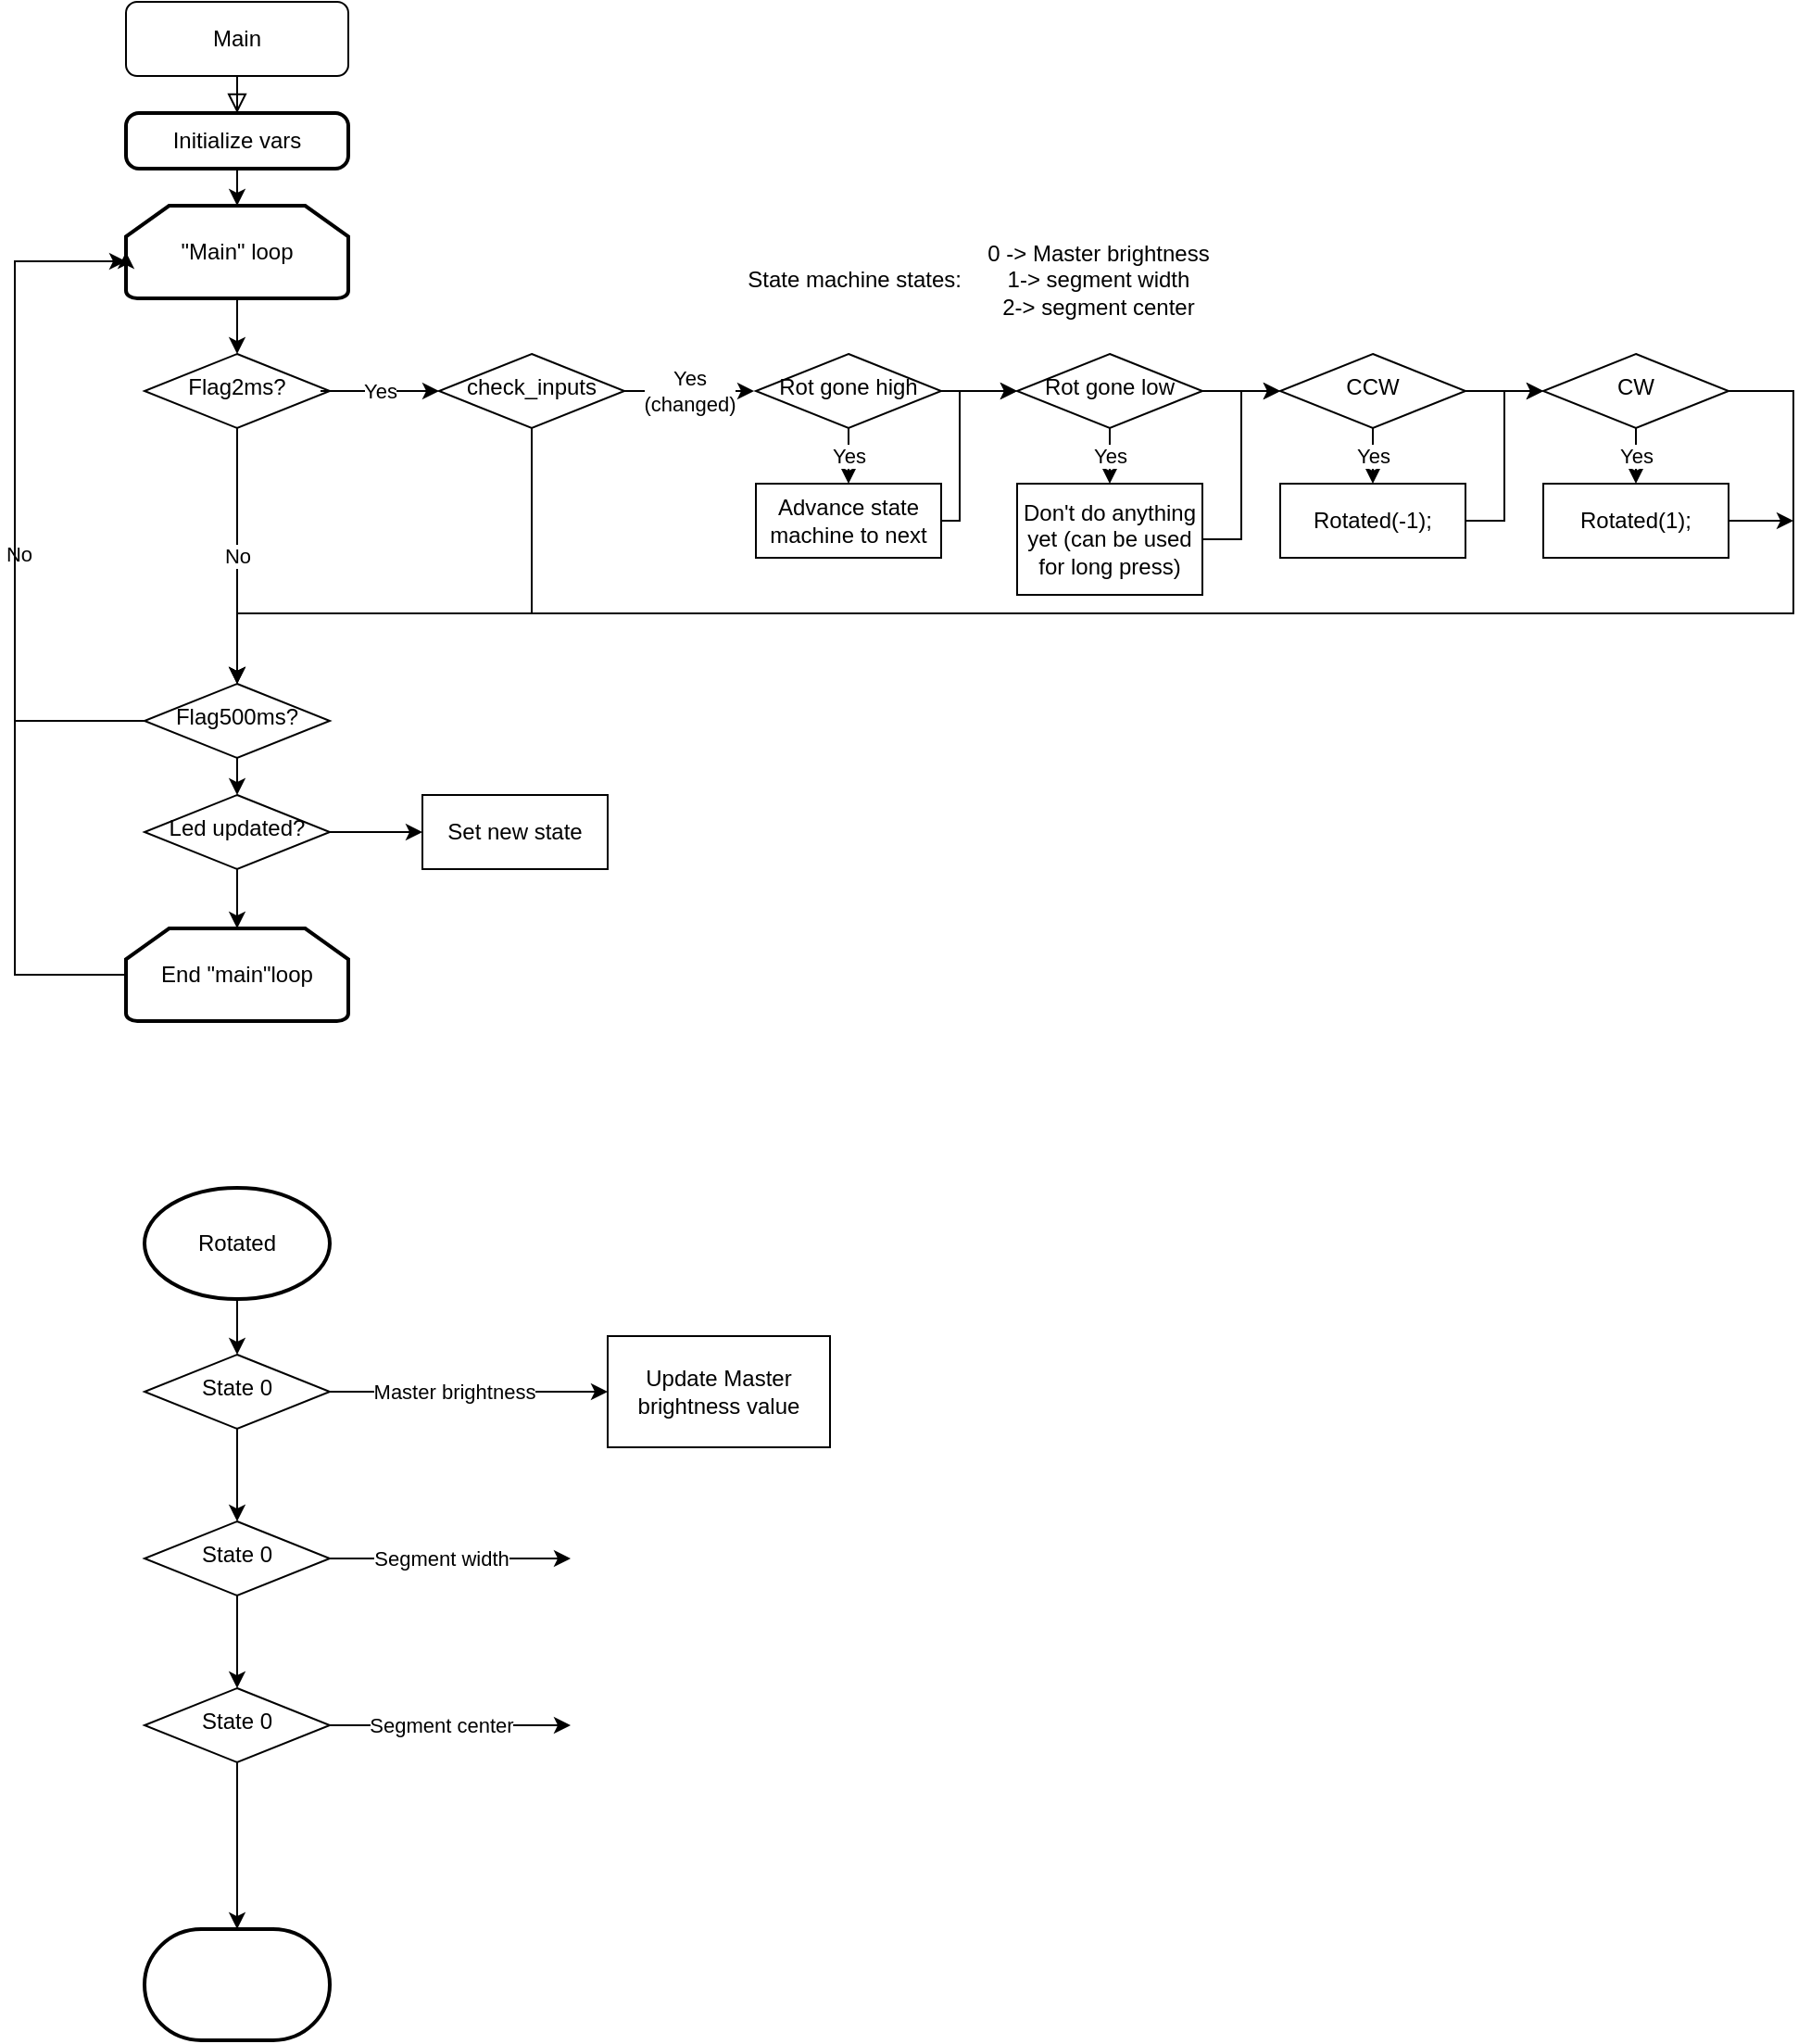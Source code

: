 <mxfile version="13.9.9" type="device"><diagram id="C5RBs43oDa-KdzZeNtuy" name="Page-1"><mxGraphModel dx="1627" dy="979" grid="1" gridSize="10" guides="1" tooltips="1" connect="1" arrows="1" fold="1" page="1" pageScale="1" pageWidth="2339" pageHeight="3300" math="0" shadow="0"><root><mxCell id="WIyWlLk6GJQsqaUBKTNV-0"/><mxCell id="WIyWlLk6GJQsqaUBKTNV-1" parent="WIyWlLk6GJQsqaUBKTNV-0"/><mxCell id="WIyWlLk6GJQsqaUBKTNV-2" value="" style="rounded=0;html=1;jettySize=auto;orthogonalLoop=1;fontSize=11;endArrow=block;endFill=0;endSize=8;strokeWidth=1;shadow=0;labelBackgroundColor=none;edgeStyle=orthogonalEdgeStyle;" parent="WIyWlLk6GJQsqaUBKTNV-1" source="7zxbpASHK09tnHJbOTU0-4" edge="1"><mxGeometry relative="1" as="geometry"><mxPoint x="220" y="170" as="targetPoint"/><Array as="points"><mxPoint x="220" y="170"/></Array></mxGeometry></mxCell><mxCell id="WIyWlLk6GJQsqaUBKTNV-3" value="Main" style="rounded=1;whiteSpace=wrap;html=1;fontSize=12;glass=0;strokeWidth=1;shadow=0;" parent="WIyWlLk6GJQsqaUBKTNV-1" vertex="1"><mxGeometry x="160" y="80" width="120" height="40" as="geometry"/></mxCell><mxCell id="7zxbpASHK09tnHJbOTU0-2" value="&quot;Main&quot; loop" style="strokeWidth=2;html=1;shape=mxgraph.flowchart.loop_limit;whiteSpace=wrap;" vertex="1" parent="WIyWlLk6GJQsqaUBKTNV-1"><mxGeometry x="160" y="190" width="120" height="50" as="geometry"/></mxCell><mxCell id="7zxbpASHK09tnHJbOTU0-19" value="No" style="edgeStyle=orthogonalEdgeStyle;rounded=0;orthogonalLoop=1;jettySize=auto;html=1;exitX=0.5;exitY=1;exitDx=0;exitDy=0;entryX=0.5;entryY=0;entryDx=0;entryDy=0;" edge="1" parent="WIyWlLk6GJQsqaUBKTNV-1" source="7zxbpASHK09tnHJbOTU0-5" target="7zxbpASHK09tnHJbOTU0-14"><mxGeometry relative="1" as="geometry"/></mxCell><mxCell id="7zxbpASHK09tnHJbOTU0-5" value="Flag2ms?" style="rhombus;whiteSpace=wrap;html=1;shadow=0;fontFamily=Helvetica;fontSize=12;align=center;strokeWidth=1;spacing=6;spacingTop=-4;" vertex="1" parent="WIyWlLk6GJQsqaUBKTNV-1"><mxGeometry x="170" y="270" width="100" height="40" as="geometry"/></mxCell><mxCell id="7zxbpASHK09tnHJbOTU0-7" value="Yes" style="endArrow=classic;html=1;entryX=0;entryY=0.5;entryDx=0;entryDy=0;" edge="1" parent="WIyWlLk6GJQsqaUBKTNV-1" target="7zxbpASHK09tnHJbOTU0-12"><mxGeometry width="50" height="50" relative="1" as="geometry"><mxPoint x="265" y="290" as="sourcePoint"/><mxPoint x="335" y="290" as="targetPoint"/></mxGeometry></mxCell><mxCell id="7zxbpASHK09tnHJbOTU0-9" value="" style="endArrow=classic;html=1;exitX=0.5;exitY=1;exitDx=0;exitDy=0;exitPerimeter=0;" edge="1" parent="WIyWlLk6GJQsqaUBKTNV-1" source="7zxbpASHK09tnHJbOTU0-2" target="7zxbpASHK09tnHJbOTU0-5"><mxGeometry width="50" height="50" relative="1" as="geometry"><mxPoint x="215" y="240" as="sourcePoint"/><mxPoint x="265" y="190" as="targetPoint"/></mxGeometry></mxCell><mxCell id="7zxbpASHK09tnHJbOTU0-11" value="" style="endArrow=classic;html=1;" edge="1" parent="WIyWlLk6GJQsqaUBKTNV-1" target="7zxbpASHK09tnHJbOTU0-2"><mxGeometry width="50" height="50" relative="1" as="geometry"><mxPoint x="220" y="170" as="sourcePoint"/><mxPoint x="270" y="120" as="targetPoint"/></mxGeometry></mxCell><mxCell id="7zxbpASHK09tnHJbOTU0-18" style="edgeStyle=orthogonalEdgeStyle;rounded=0;orthogonalLoop=1;jettySize=auto;html=1;exitX=0.5;exitY=1;exitDx=0;exitDy=0;entryX=0.5;entryY=0;entryDx=0;entryDy=0;" edge="1" parent="WIyWlLk6GJQsqaUBKTNV-1" source="7zxbpASHK09tnHJbOTU0-12" target="7zxbpASHK09tnHJbOTU0-14"><mxGeometry relative="1" as="geometry"><Array as="points"><mxPoint x="379" y="410"/><mxPoint x="220" y="410"/></Array></mxGeometry></mxCell><mxCell id="7zxbpASHK09tnHJbOTU0-12" value="check_inputs" style="rhombus;whiteSpace=wrap;html=1;shadow=0;fontFamily=Helvetica;fontSize=12;align=center;strokeWidth=1;spacing=6;spacingTop=-4;" vertex="1" parent="WIyWlLk6GJQsqaUBKTNV-1"><mxGeometry x="329" y="270" width="100" height="40" as="geometry"/></mxCell><mxCell id="7zxbpASHK09tnHJbOTU0-13" value="Yes &lt;br&gt;(changed)" style="endArrow=classic;html=1;" edge="1" parent="WIyWlLk6GJQsqaUBKTNV-1"><mxGeometry width="50" height="50" relative="1" as="geometry"><mxPoint x="429" y="290" as="sourcePoint"/><mxPoint x="499" y="290" as="targetPoint"/></mxGeometry></mxCell><mxCell id="7zxbpASHK09tnHJbOTU0-39" style="edgeStyle=orthogonalEdgeStyle;rounded=0;orthogonalLoop=1;jettySize=auto;html=1;exitX=0;exitY=0.5;exitDx=0;exitDy=0;" edge="1" parent="WIyWlLk6GJQsqaUBKTNV-1" source="7zxbpASHK09tnHJbOTU0-14" target="7zxbpASHK09tnHJbOTU0-2"><mxGeometry relative="1" as="geometry"><mxPoint x="130" y="220" as="targetPoint"/><Array as="points"><mxPoint x="100" y="468"/><mxPoint x="100" y="220"/></Array></mxGeometry></mxCell><mxCell id="7zxbpASHK09tnHJbOTU0-40" value="No" style="edgeLabel;html=1;align=center;verticalAlign=middle;resizable=0;points=[];" vertex="1" connectable="0" parent="7zxbpASHK09tnHJbOTU0-39"><mxGeometry x="-0.153" y="-2" relative="1" as="geometry"><mxPoint as="offset"/></mxGeometry></mxCell><mxCell id="7zxbpASHK09tnHJbOTU0-44" style="edgeStyle=orthogonalEdgeStyle;rounded=0;orthogonalLoop=1;jettySize=auto;html=1;exitX=0.5;exitY=1;exitDx=0;exitDy=0;entryX=0.5;entryY=0;entryDx=0;entryDy=0;" edge="1" parent="WIyWlLk6GJQsqaUBKTNV-1" source="7zxbpASHK09tnHJbOTU0-14" target="7zxbpASHK09tnHJbOTU0-43"><mxGeometry relative="1" as="geometry"/></mxCell><mxCell id="7zxbpASHK09tnHJbOTU0-14" value="Flag500ms?" style="rhombus;whiteSpace=wrap;html=1;shadow=0;fontFamily=Helvetica;fontSize=12;align=center;strokeWidth=1;spacing=6;spacingTop=-4;" vertex="1" parent="WIyWlLk6GJQsqaUBKTNV-1"><mxGeometry x="170" y="448" width="100" height="40" as="geometry"/></mxCell><mxCell id="7zxbpASHK09tnHJbOTU0-4" value="Initialize vars" style="rounded=1;whiteSpace=wrap;html=1;absoluteArcSize=1;arcSize=14;strokeWidth=2;" vertex="1" parent="WIyWlLk6GJQsqaUBKTNV-1"><mxGeometry x="160" y="140" width="120" height="30" as="geometry"/></mxCell><mxCell id="7zxbpASHK09tnHJbOTU0-15" value="" style="rounded=0;html=1;jettySize=auto;orthogonalLoop=1;fontSize=11;endArrow=block;endFill=0;endSize=8;strokeWidth=1;shadow=0;labelBackgroundColor=none;edgeStyle=orthogonalEdgeStyle;" edge="1" parent="WIyWlLk6GJQsqaUBKTNV-1" source="WIyWlLk6GJQsqaUBKTNV-3" target="7zxbpASHK09tnHJbOTU0-4"><mxGeometry relative="1" as="geometry"><mxPoint x="220" y="120" as="sourcePoint"/><mxPoint x="220" y="170" as="targetPoint"/><Array as="points"/></mxGeometry></mxCell><mxCell id="7zxbpASHK09tnHJbOTU0-22" value="Yes" style="edgeStyle=orthogonalEdgeStyle;rounded=0;orthogonalLoop=1;jettySize=auto;html=1;exitX=0.5;exitY=1;exitDx=0;exitDy=0;entryX=0.5;entryY=0;entryDx=0;entryDy=0;" edge="1" parent="WIyWlLk6GJQsqaUBKTNV-1" source="7zxbpASHK09tnHJbOTU0-17" target="7zxbpASHK09tnHJbOTU0-20"><mxGeometry relative="1" as="geometry"/></mxCell><mxCell id="7zxbpASHK09tnHJbOTU0-32" style="edgeStyle=orthogonalEdgeStyle;rounded=0;orthogonalLoop=1;jettySize=auto;html=1;exitX=1;exitY=0.5;exitDx=0;exitDy=0;entryX=0;entryY=0.5;entryDx=0;entryDy=0;" edge="1" parent="WIyWlLk6GJQsqaUBKTNV-1" source="7zxbpASHK09tnHJbOTU0-17" target="7zxbpASHK09tnHJbOTU0-24"><mxGeometry relative="1" as="geometry"/></mxCell><mxCell id="7zxbpASHK09tnHJbOTU0-17" value="Rot gone high" style="rhombus;whiteSpace=wrap;html=1;shadow=0;fontFamily=Helvetica;fontSize=12;align=center;strokeWidth=1;spacing=6;spacingTop=-4;" vertex="1" parent="WIyWlLk6GJQsqaUBKTNV-1"><mxGeometry x="500" y="270" width="100" height="40" as="geometry"/></mxCell><mxCell id="7zxbpASHK09tnHJbOTU0-36" style="edgeStyle=orthogonalEdgeStyle;rounded=0;orthogonalLoop=1;jettySize=auto;html=1;exitX=1;exitY=0.5;exitDx=0;exitDy=0;entryX=0;entryY=0.5;entryDx=0;entryDy=0;" edge="1" parent="WIyWlLk6GJQsqaUBKTNV-1" source="7zxbpASHK09tnHJbOTU0-20" target="7zxbpASHK09tnHJbOTU0-24"><mxGeometry relative="1" as="geometry"><mxPoint x="641" y="250" as="targetPoint"/><Array as="points"><mxPoint x="610" y="360"/><mxPoint x="610" y="290"/></Array></mxGeometry></mxCell><mxCell id="7zxbpASHK09tnHJbOTU0-20" value="Advance state&lt;br&gt;machine to next" style="rounded=0;whiteSpace=wrap;html=1;" vertex="1" parent="WIyWlLk6GJQsqaUBKTNV-1"><mxGeometry x="500" y="340" width="100" height="40" as="geometry"/></mxCell><mxCell id="7zxbpASHK09tnHJbOTU0-23" value="Yes" style="edgeStyle=orthogonalEdgeStyle;rounded=0;orthogonalLoop=1;jettySize=auto;html=1;exitX=0.5;exitY=1;exitDx=0;exitDy=0;entryX=0.5;entryY=0;entryDx=0;entryDy=0;" edge="1" parent="WIyWlLk6GJQsqaUBKTNV-1" source="7zxbpASHK09tnHJbOTU0-24" target="7zxbpASHK09tnHJbOTU0-25"><mxGeometry relative="1" as="geometry"/></mxCell><mxCell id="7zxbpASHK09tnHJbOTU0-33" style="edgeStyle=orthogonalEdgeStyle;rounded=0;orthogonalLoop=1;jettySize=auto;html=1;exitX=1;exitY=0.5;exitDx=0;exitDy=0;entryX=0;entryY=0.5;entryDx=0;entryDy=0;" edge="1" parent="WIyWlLk6GJQsqaUBKTNV-1" source="7zxbpASHK09tnHJbOTU0-24" target="7zxbpASHK09tnHJbOTU0-27"><mxGeometry relative="1" as="geometry"/></mxCell><mxCell id="7zxbpASHK09tnHJbOTU0-24" value="Rot gone low" style="rhombus;whiteSpace=wrap;html=1;shadow=0;fontFamily=Helvetica;fontSize=12;align=center;strokeWidth=1;spacing=6;spacingTop=-4;" vertex="1" parent="WIyWlLk6GJQsqaUBKTNV-1"><mxGeometry x="641" y="270" width="100" height="40" as="geometry"/></mxCell><mxCell id="7zxbpASHK09tnHJbOTU0-37" style="edgeStyle=orthogonalEdgeStyle;rounded=0;orthogonalLoop=1;jettySize=auto;html=1;exitX=1;exitY=0.5;exitDx=0;exitDy=0;entryX=0;entryY=0.5;entryDx=0;entryDy=0;" edge="1" parent="WIyWlLk6GJQsqaUBKTNV-1" source="7zxbpASHK09tnHJbOTU0-25" target="7zxbpASHK09tnHJbOTU0-27"><mxGeometry relative="1" as="geometry"><mxPoint x="770" y="310" as="targetPoint"/></mxGeometry></mxCell><mxCell id="7zxbpASHK09tnHJbOTU0-25" value="Don't do anything&lt;br&gt;yet (can be used for long press)" style="rounded=0;whiteSpace=wrap;html=1;" vertex="1" parent="WIyWlLk6GJQsqaUBKTNV-1"><mxGeometry x="641" y="340" width="100" height="60" as="geometry"/></mxCell><mxCell id="7zxbpASHK09tnHJbOTU0-26" value="Yes" style="edgeStyle=orthogonalEdgeStyle;rounded=0;orthogonalLoop=1;jettySize=auto;html=1;exitX=0.5;exitY=1;exitDx=0;exitDy=0;entryX=0.5;entryY=0;entryDx=0;entryDy=0;" edge="1" parent="WIyWlLk6GJQsqaUBKTNV-1" source="7zxbpASHK09tnHJbOTU0-27" target="7zxbpASHK09tnHJbOTU0-28"><mxGeometry relative="1" as="geometry"/></mxCell><mxCell id="7zxbpASHK09tnHJbOTU0-34" style="edgeStyle=orthogonalEdgeStyle;rounded=0;orthogonalLoop=1;jettySize=auto;html=1;exitX=1;exitY=0.5;exitDx=0;exitDy=0;" edge="1" parent="WIyWlLk6GJQsqaUBKTNV-1" source="7zxbpASHK09tnHJbOTU0-27" target="7zxbpASHK09tnHJbOTU0-30"><mxGeometry relative="1" as="geometry"/></mxCell><mxCell id="7zxbpASHK09tnHJbOTU0-27" value="CCW" style="rhombus;whiteSpace=wrap;html=1;shadow=0;fontFamily=Helvetica;fontSize=12;align=center;strokeWidth=1;spacing=6;spacingTop=-4;" vertex="1" parent="WIyWlLk6GJQsqaUBKTNV-1"><mxGeometry x="783" y="270" width="100" height="40" as="geometry"/></mxCell><mxCell id="7zxbpASHK09tnHJbOTU0-38" style="edgeStyle=orthogonalEdgeStyle;rounded=0;orthogonalLoop=1;jettySize=auto;html=1;exitX=1;exitY=0.5;exitDx=0;exitDy=0;entryX=0;entryY=0.5;entryDx=0;entryDy=0;" edge="1" parent="WIyWlLk6GJQsqaUBKTNV-1" source="7zxbpASHK09tnHJbOTU0-28" target="7zxbpASHK09tnHJbOTU0-30"><mxGeometry relative="1" as="geometry"/></mxCell><mxCell id="7zxbpASHK09tnHJbOTU0-28" value="Rotated(-1);" style="rounded=0;whiteSpace=wrap;html=1;" vertex="1" parent="WIyWlLk6GJQsqaUBKTNV-1"><mxGeometry x="783" y="340" width="100" height="40" as="geometry"/></mxCell><mxCell id="7zxbpASHK09tnHJbOTU0-29" value="Yes" style="edgeStyle=orthogonalEdgeStyle;rounded=0;orthogonalLoop=1;jettySize=auto;html=1;exitX=0.5;exitY=1;exitDx=0;exitDy=0;entryX=0.5;entryY=0;entryDx=0;entryDy=0;" edge="1" parent="WIyWlLk6GJQsqaUBKTNV-1" source="7zxbpASHK09tnHJbOTU0-30" target="7zxbpASHK09tnHJbOTU0-31"><mxGeometry relative="1" as="geometry"/></mxCell><mxCell id="7zxbpASHK09tnHJbOTU0-35" style="edgeStyle=orthogonalEdgeStyle;rounded=0;orthogonalLoop=1;jettySize=auto;html=1;exitX=1;exitY=0.5;exitDx=0;exitDy=0;entryX=0.5;entryY=0;entryDx=0;entryDy=0;" edge="1" parent="WIyWlLk6GJQsqaUBKTNV-1" source="7zxbpASHK09tnHJbOTU0-30" target="7zxbpASHK09tnHJbOTU0-14"><mxGeometry relative="1" as="geometry"><mxPoint x="1065" y="410" as="targetPoint"/><Array as="points"><mxPoint x="1060" y="290"/><mxPoint x="1060" y="410"/><mxPoint x="220" y="410"/></Array></mxGeometry></mxCell><mxCell id="7zxbpASHK09tnHJbOTU0-30" value="CW" style="rhombus;whiteSpace=wrap;html=1;shadow=0;fontFamily=Helvetica;fontSize=12;align=center;strokeWidth=1;spacing=6;spacingTop=-4;" vertex="1" parent="WIyWlLk6GJQsqaUBKTNV-1"><mxGeometry x="925" y="270" width="100" height="40" as="geometry"/></mxCell><mxCell id="7zxbpASHK09tnHJbOTU0-41" style="edgeStyle=orthogonalEdgeStyle;rounded=0;orthogonalLoop=1;jettySize=auto;html=1;exitX=1;exitY=0.5;exitDx=0;exitDy=0;" edge="1" parent="WIyWlLk6GJQsqaUBKTNV-1" source="7zxbpASHK09tnHJbOTU0-31"><mxGeometry relative="1" as="geometry"><mxPoint x="1060" y="359.857" as="targetPoint"/></mxGeometry></mxCell><mxCell id="7zxbpASHK09tnHJbOTU0-31" value="&lt;span&gt;Rotated(1);&lt;/span&gt;" style="rounded=0;whiteSpace=wrap;html=1;" vertex="1" parent="WIyWlLk6GJQsqaUBKTNV-1"><mxGeometry x="925" y="340" width="100" height="40" as="geometry"/></mxCell><mxCell id="7zxbpASHK09tnHJbOTU0-42" value="Set new state" style="rounded=0;whiteSpace=wrap;html=1;" vertex="1" parent="WIyWlLk6GJQsqaUBKTNV-1"><mxGeometry x="320" y="508" width="100" height="40" as="geometry"/></mxCell><mxCell id="7zxbpASHK09tnHJbOTU0-45" style="edgeStyle=orthogonalEdgeStyle;rounded=0;orthogonalLoop=1;jettySize=auto;html=1;exitX=1;exitY=0.5;exitDx=0;exitDy=0;entryX=0;entryY=0.5;entryDx=0;entryDy=0;" edge="1" parent="WIyWlLk6GJQsqaUBKTNV-1" source="7zxbpASHK09tnHJbOTU0-43" target="7zxbpASHK09tnHJbOTU0-42"><mxGeometry relative="1" as="geometry"/></mxCell><mxCell id="7zxbpASHK09tnHJbOTU0-64" style="edgeStyle=orthogonalEdgeStyle;rounded=0;orthogonalLoop=1;jettySize=auto;html=1;exitX=0.5;exitY=1;exitDx=0;exitDy=0;" edge="1" parent="WIyWlLk6GJQsqaUBKTNV-1" source="7zxbpASHK09tnHJbOTU0-43" target="7zxbpASHK09tnHJbOTU0-63"><mxGeometry relative="1" as="geometry"/></mxCell><mxCell id="7zxbpASHK09tnHJbOTU0-43" value="Led updated?" style="rhombus;whiteSpace=wrap;html=1;shadow=0;fontFamily=Helvetica;fontSize=12;align=center;strokeWidth=1;spacing=6;spacingTop=-4;" vertex="1" parent="WIyWlLk6GJQsqaUBKTNV-1"><mxGeometry x="170" y="508" width="100" height="40" as="geometry"/></mxCell><mxCell id="7zxbpASHK09tnHJbOTU0-46" value="0 -&amp;gt; Master brightness&lt;br&gt;1-&amp;gt; segment width&lt;br&gt;2-&amp;gt; segment center" style="text;html=1;strokeColor=none;fillColor=none;align=center;verticalAlign=middle;whiteSpace=wrap;rounded=0;" vertex="1" parent="WIyWlLk6GJQsqaUBKTNV-1"><mxGeometry x="620" y="220" width="130" height="20" as="geometry"/></mxCell><mxCell id="7zxbpASHK09tnHJbOTU0-47" value="State machine states:&amp;nbsp;" style="text;html=1;strokeColor=none;fillColor=none;align=center;verticalAlign=middle;whiteSpace=wrap;rounded=0;" vertex="1" parent="WIyWlLk6GJQsqaUBKTNV-1"><mxGeometry x="490" y="220" width="130" height="20" as="geometry"/></mxCell><mxCell id="7zxbpASHK09tnHJbOTU0-50" style="edgeStyle=orthogonalEdgeStyle;rounded=0;orthogonalLoop=1;jettySize=auto;html=1;exitX=0.5;exitY=1;exitDx=0;exitDy=0;entryX=0.5;entryY=0;entryDx=0;entryDy=0;exitPerimeter=0;" edge="1" parent="WIyWlLk6GJQsqaUBKTNV-1" source="7zxbpASHK09tnHJbOTU0-61" target="7zxbpASHK09tnHJbOTU0-49"><mxGeometry relative="1" as="geometry"><mxPoint x="220" y="790.0" as="sourcePoint"/></mxGeometry></mxCell><mxCell id="7zxbpASHK09tnHJbOTU0-51" style="edgeStyle=orthogonalEdgeStyle;rounded=0;orthogonalLoop=1;jettySize=auto;html=1;exitX=1;exitY=0.5;exitDx=0;exitDy=0;entryX=0;entryY=0.5;entryDx=0;entryDy=0;" edge="1" parent="WIyWlLk6GJQsqaUBKTNV-1" source="7zxbpASHK09tnHJbOTU0-49" target="7zxbpASHK09tnHJbOTU0-67"><mxGeometry relative="1" as="geometry"><mxPoint x="400" y="830" as="targetPoint"/></mxGeometry></mxCell><mxCell id="7zxbpASHK09tnHJbOTU0-52" value="Master brightness" style="edgeLabel;html=1;align=center;verticalAlign=middle;resizable=0;points=[];" vertex="1" connectable="0" parent="7zxbpASHK09tnHJbOTU0-51"><mxGeometry x="-0.324" relative="1" as="geometry"><mxPoint x="15.86" as="offset"/></mxGeometry></mxCell><mxCell id="7zxbpASHK09tnHJbOTU0-59" style="edgeStyle=orthogonalEdgeStyle;rounded=0;orthogonalLoop=1;jettySize=auto;html=1;exitX=0.5;exitY=1;exitDx=0;exitDy=0;entryX=0.5;entryY=0;entryDx=0;entryDy=0;" edge="1" parent="WIyWlLk6GJQsqaUBKTNV-1" source="7zxbpASHK09tnHJbOTU0-49" target="7zxbpASHK09tnHJbOTU0-55"><mxGeometry relative="1" as="geometry"/></mxCell><mxCell id="7zxbpASHK09tnHJbOTU0-49" value="State 0" style="rhombus;whiteSpace=wrap;html=1;shadow=0;fontFamily=Helvetica;fontSize=12;align=center;strokeWidth=1;spacing=6;spacingTop=-4;" vertex="1" parent="WIyWlLk6GJQsqaUBKTNV-1"><mxGeometry x="170" y="810" width="100" height="40" as="geometry"/></mxCell><mxCell id="7zxbpASHK09tnHJbOTU0-53" style="edgeStyle=orthogonalEdgeStyle;rounded=0;orthogonalLoop=1;jettySize=auto;html=1;exitX=1;exitY=0.5;exitDx=0;exitDy=0;" edge="1" parent="WIyWlLk6GJQsqaUBKTNV-1" source="7zxbpASHK09tnHJbOTU0-55"><mxGeometry relative="1" as="geometry"><mxPoint x="400" y="920" as="targetPoint"/></mxGeometry></mxCell><mxCell id="7zxbpASHK09tnHJbOTU0-54" value="Segment width" style="edgeLabel;html=1;align=center;verticalAlign=middle;resizable=0;points=[];" vertex="1" connectable="0" parent="7zxbpASHK09tnHJbOTU0-53"><mxGeometry x="-0.324" relative="1" as="geometry"><mxPoint x="15.86" as="offset"/></mxGeometry></mxCell><mxCell id="7zxbpASHK09tnHJbOTU0-60" style="edgeStyle=orthogonalEdgeStyle;rounded=0;orthogonalLoop=1;jettySize=auto;html=1;exitX=0.5;exitY=1;exitDx=0;exitDy=0;entryX=0.5;entryY=0;entryDx=0;entryDy=0;" edge="1" parent="WIyWlLk6GJQsqaUBKTNV-1" source="7zxbpASHK09tnHJbOTU0-55" target="7zxbpASHK09tnHJbOTU0-58"><mxGeometry relative="1" as="geometry"/></mxCell><mxCell id="7zxbpASHK09tnHJbOTU0-55" value="State 0" style="rhombus;whiteSpace=wrap;html=1;shadow=0;fontFamily=Helvetica;fontSize=12;align=center;strokeWidth=1;spacing=6;spacingTop=-4;" vertex="1" parent="WIyWlLk6GJQsqaUBKTNV-1"><mxGeometry x="170" y="900" width="100" height="40" as="geometry"/></mxCell><mxCell id="7zxbpASHK09tnHJbOTU0-56" style="edgeStyle=orthogonalEdgeStyle;rounded=0;orthogonalLoop=1;jettySize=auto;html=1;exitX=1;exitY=0.5;exitDx=0;exitDy=0;" edge="1" parent="WIyWlLk6GJQsqaUBKTNV-1" source="7zxbpASHK09tnHJbOTU0-58"><mxGeometry relative="1" as="geometry"><mxPoint x="400" y="1010" as="targetPoint"/></mxGeometry></mxCell><mxCell id="7zxbpASHK09tnHJbOTU0-57" value="Segment center" style="edgeLabel;html=1;align=center;verticalAlign=middle;resizable=0;points=[];" vertex="1" connectable="0" parent="7zxbpASHK09tnHJbOTU0-56"><mxGeometry x="-0.324" relative="1" as="geometry"><mxPoint x="15.86" as="offset"/></mxGeometry></mxCell><mxCell id="7zxbpASHK09tnHJbOTU0-66" style="edgeStyle=orthogonalEdgeStyle;rounded=0;orthogonalLoop=1;jettySize=auto;html=1;exitX=0.5;exitY=1;exitDx=0;exitDy=0;entryX=0.5;entryY=0;entryDx=0;entryDy=0;entryPerimeter=0;" edge="1" parent="WIyWlLk6GJQsqaUBKTNV-1" source="7zxbpASHK09tnHJbOTU0-58" target="7zxbpASHK09tnHJbOTU0-62"><mxGeometry relative="1" as="geometry"/></mxCell><mxCell id="7zxbpASHK09tnHJbOTU0-58" value="State 0" style="rhombus;whiteSpace=wrap;html=1;shadow=0;fontFamily=Helvetica;fontSize=12;align=center;strokeWidth=1;spacing=6;spacingTop=-4;" vertex="1" parent="WIyWlLk6GJQsqaUBKTNV-1"><mxGeometry x="170" y="990" width="100" height="40" as="geometry"/></mxCell><mxCell id="7zxbpASHK09tnHJbOTU0-61" value="Rotated" style="strokeWidth=2;html=1;shape=mxgraph.flowchart.start_1;whiteSpace=wrap;" vertex="1" parent="WIyWlLk6GJQsqaUBKTNV-1"><mxGeometry x="170" y="720" width="100" height="60" as="geometry"/></mxCell><mxCell id="7zxbpASHK09tnHJbOTU0-62" value="" style="strokeWidth=2;html=1;shape=mxgraph.flowchart.terminator;whiteSpace=wrap;" vertex="1" parent="WIyWlLk6GJQsqaUBKTNV-1"><mxGeometry x="170" y="1120" width="100" height="60" as="geometry"/></mxCell><mxCell id="7zxbpASHK09tnHJbOTU0-65" style="edgeStyle=orthogonalEdgeStyle;rounded=0;orthogonalLoop=1;jettySize=auto;html=1;exitX=0;exitY=0.5;exitDx=0;exitDy=0;exitPerimeter=0;entryX=0;entryY=0.5;entryDx=0;entryDy=0;entryPerimeter=0;" edge="1" parent="WIyWlLk6GJQsqaUBKTNV-1" source="7zxbpASHK09tnHJbOTU0-63" target="7zxbpASHK09tnHJbOTU0-2"><mxGeometry relative="1" as="geometry"><mxPoint x="100" y="470" as="targetPoint"/><Array as="points"><mxPoint x="100" y="605"/><mxPoint x="100" y="220"/><mxPoint x="160" y="220"/></Array></mxGeometry></mxCell><mxCell id="7zxbpASHK09tnHJbOTU0-63" value="End &quot;main&quot;loop" style="strokeWidth=2;html=1;shape=mxgraph.flowchart.loop_limit;whiteSpace=wrap;" vertex="1" parent="WIyWlLk6GJQsqaUBKTNV-1"><mxGeometry x="160" y="580" width="120" height="50" as="geometry"/></mxCell><mxCell id="7zxbpASHK09tnHJbOTU0-67" value="Update Master brightness value" style="rounded=0;whiteSpace=wrap;html=1;" vertex="1" parent="WIyWlLk6GJQsqaUBKTNV-1"><mxGeometry x="420" y="800" width="120" height="60" as="geometry"/></mxCell></root></mxGraphModel></diagram></mxfile>